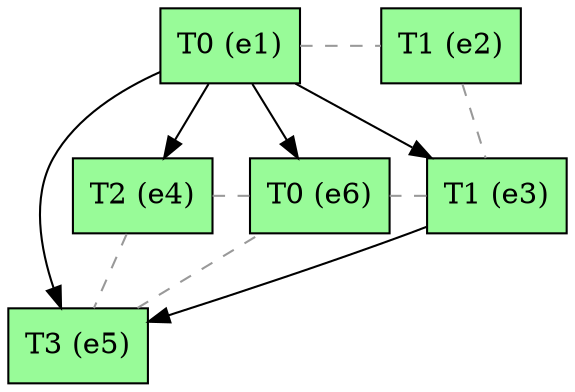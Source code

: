 digraph test {
  e1 -> e5;
  e1 -> e4;
  e1 -> e6;
  e1 -> e3;
  e3 -> e5;

//conflicts
  e1 -> e2 [arrowhead=none color=gray60 style=dashed constraint=false];
  e2 -> e3 [arrowhead=none color=gray60 style=dashed constraint=false];
  e3 -> e6 [arrowhead=none color=gray60 style=dashed constraint=false];
  e4 -> e5 [arrowhead=none color=gray60 style=dashed constraint=false];
  e4 -> e6 [arrowhead=none color=gray60 style=dashed constraint=false];
  e5 -> e6 [arrowhead=none color=gray60 style=dashed constraint=false];

  e1 [fillcolor=palegreen label="T0 (e1)" shape=box style=filled];
  e2 [fillcolor=palegreen label="T1 (e2)" shape=box style=filled];
  e3 [fillcolor=palegreen label="T1 (e3)" shape=box style=filled];
  e4 [fillcolor=palegreen label="T2 (e4)" shape=box style=filled];
  e5 [fillcolor=palegreen label="T3 (e5)" shape=box style=filled];
  e6 [fillcolor=palegreen label="T0 (e6)" shape=box style=filled];
}
